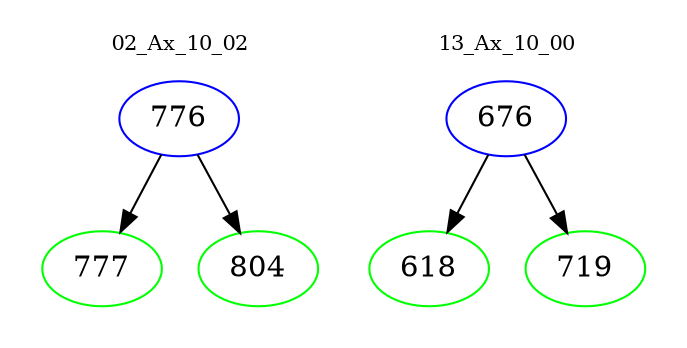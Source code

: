 digraph{
subgraph cluster_0 {
color = white
label = "02_Ax_10_02";
fontsize=10;
T0_776 [label="776", color="blue"]
T0_776 -> T0_777 [color="black"]
T0_777 [label="777", color="green"]
T0_776 -> T0_804 [color="black"]
T0_804 [label="804", color="green"]
}
subgraph cluster_1 {
color = white
label = "13_Ax_10_00";
fontsize=10;
T1_676 [label="676", color="blue"]
T1_676 -> T1_618 [color="black"]
T1_618 [label="618", color="green"]
T1_676 -> T1_719 [color="black"]
T1_719 [label="719", color="green"]
}
}
